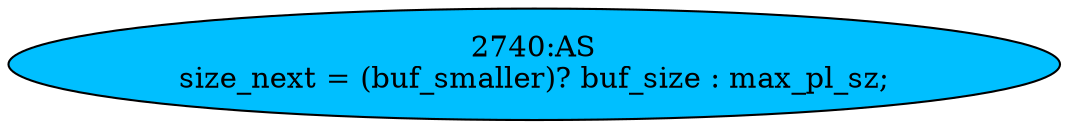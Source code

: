strict digraph "" {
	node [label="\N"];
	"2740:AS"	 [ast="<pyverilog.vparser.ast.Assign object at 0x7f13b5542790>",
		def_var="['size_next']",
		fillcolor=deepskyblue,
		label="2740:AS
size_next = (buf_smaller)? buf_size : max_pl_sz;",
		statements="[]",
		style=filled,
		typ=Assign,
		use_var="['buf_smaller', 'buf_size', 'max_pl_sz']"];
}
